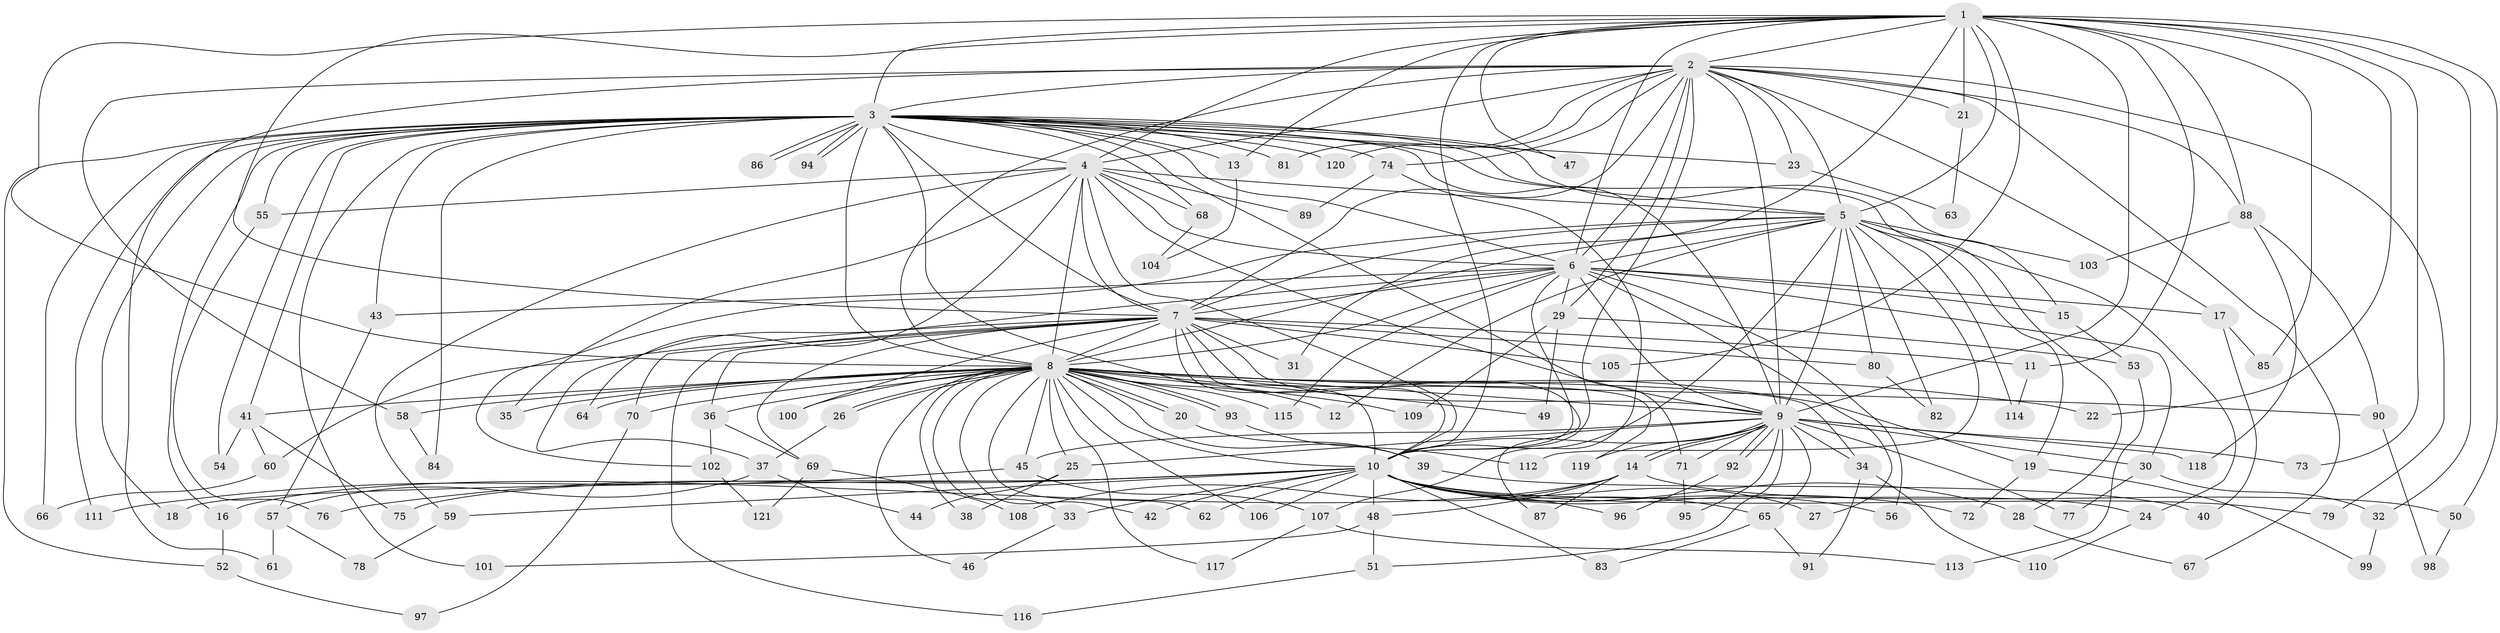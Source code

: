 // Generated by graph-tools (version 1.1) at 2025/13/03/09/25 04:13:40]
// undirected, 121 vertices, 267 edges
graph export_dot {
graph [start="1"]
  node [color=gray90,style=filled];
  1;
  2;
  3;
  4;
  5;
  6;
  7;
  8;
  9;
  10;
  11;
  12;
  13;
  14;
  15;
  16;
  17;
  18;
  19;
  20;
  21;
  22;
  23;
  24;
  25;
  26;
  27;
  28;
  29;
  30;
  31;
  32;
  33;
  34;
  35;
  36;
  37;
  38;
  39;
  40;
  41;
  42;
  43;
  44;
  45;
  46;
  47;
  48;
  49;
  50;
  51;
  52;
  53;
  54;
  55;
  56;
  57;
  58;
  59;
  60;
  61;
  62;
  63;
  64;
  65;
  66;
  67;
  68;
  69;
  70;
  71;
  72;
  73;
  74;
  75;
  76;
  77;
  78;
  79;
  80;
  81;
  82;
  83;
  84;
  85;
  86;
  87;
  88;
  89;
  90;
  91;
  92;
  93;
  94;
  95;
  96;
  97;
  98;
  99;
  100;
  101;
  102;
  103;
  104;
  105;
  106;
  107;
  108;
  109;
  110;
  111;
  112;
  113;
  114;
  115;
  116;
  117;
  118;
  119;
  120;
  121;
  1 -- 2;
  1 -- 3;
  1 -- 4;
  1 -- 5;
  1 -- 6;
  1 -- 7;
  1 -- 8;
  1 -- 9;
  1 -- 10;
  1 -- 11;
  1 -- 13;
  1 -- 21;
  1 -- 22;
  1 -- 31;
  1 -- 32;
  1 -- 47;
  1 -- 50;
  1 -- 73;
  1 -- 85;
  1 -- 88;
  1 -- 105;
  2 -- 3;
  2 -- 4;
  2 -- 5;
  2 -- 6;
  2 -- 7;
  2 -- 8;
  2 -- 9;
  2 -- 10;
  2 -- 17;
  2 -- 21;
  2 -- 23;
  2 -- 29;
  2 -- 58;
  2 -- 61;
  2 -- 67;
  2 -- 74;
  2 -- 79;
  2 -- 81;
  2 -- 88;
  2 -- 120;
  3 -- 4;
  3 -- 5;
  3 -- 6;
  3 -- 7;
  3 -- 8;
  3 -- 9;
  3 -- 10;
  3 -- 13;
  3 -- 15;
  3 -- 16;
  3 -- 18;
  3 -- 23;
  3 -- 28;
  3 -- 41;
  3 -- 43;
  3 -- 47;
  3 -- 52;
  3 -- 54;
  3 -- 55;
  3 -- 66;
  3 -- 68;
  3 -- 71;
  3 -- 74;
  3 -- 81;
  3 -- 84;
  3 -- 86;
  3 -- 86;
  3 -- 94;
  3 -- 94;
  3 -- 101;
  3 -- 111;
  3 -- 120;
  4 -- 5;
  4 -- 6;
  4 -- 7;
  4 -- 8;
  4 -- 9;
  4 -- 10;
  4 -- 35;
  4 -- 55;
  4 -- 59;
  4 -- 64;
  4 -- 68;
  4 -- 89;
  5 -- 6;
  5 -- 7;
  5 -- 8;
  5 -- 9;
  5 -- 10;
  5 -- 12;
  5 -- 19;
  5 -- 24;
  5 -- 80;
  5 -- 82;
  5 -- 102;
  5 -- 103;
  5 -- 112;
  5 -- 114;
  6 -- 7;
  6 -- 8;
  6 -- 9;
  6 -- 10;
  6 -- 15;
  6 -- 17;
  6 -- 27;
  6 -- 29;
  6 -- 30;
  6 -- 37;
  6 -- 43;
  6 -- 56;
  6 -- 115;
  7 -- 8;
  7 -- 9;
  7 -- 10;
  7 -- 11;
  7 -- 31;
  7 -- 36;
  7 -- 60;
  7 -- 69;
  7 -- 70;
  7 -- 80;
  7 -- 87;
  7 -- 100;
  7 -- 105;
  7 -- 116;
  7 -- 119;
  8 -- 9;
  8 -- 10;
  8 -- 12;
  8 -- 19;
  8 -- 20;
  8 -- 20;
  8 -- 22;
  8 -- 25;
  8 -- 26;
  8 -- 26;
  8 -- 33;
  8 -- 34;
  8 -- 35;
  8 -- 36;
  8 -- 38;
  8 -- 39;
  8 -- 41;
  8 -- 42;
  8 -- 45;
  8 -- 46;
  8 -- 49;
  8 -- 58;
  8 -- 62;
  8 -- 64;
  8 -- 70;
  8 -- 90;
  8 -- 93;
  8 -- 93;
  8 -- 100;
  8 -- 106;
  8 -- 109;
  8 -- 115;
  8 -- 117;
  9 -- 10;
  9 -- 14;
  9 -- 14;
  9 -- 25;
  9 -- 30;
  9 -- 34;
  9 -- 45;
  9 -- 51;
  9 -- 65;
  9 -- 71;
  9 -- 73;
  9 -- 77;
  9 -- 92;
  9 -- 92;
  9 -- 95;
  9 -- 118;
  9 -- 119;
  10 -- 18;
  10 -- 24;
  10 -- 27;
  10 -- 28;
  10 -- 33;
  10 -- 42;
  10 -- 48;
  10 -- 56;
  10 -- 59;
  10 -- 62;
  10 -- 65;
  10 -- 72;
  10 -- 75;
  10 -- 76;
  10 -- 79;
  10 -- 83;
  10 -- 96;
  10 -- 106;
  11 -- 114;
  13 -- 104;
  14 -- 16;
  14 -- 48;
  14 -- 50;
  14 -- 87;
  14 -- 108;
  15 -- 53;
  16 -- 52;
  17 -- 40;
  17 -- 85;
  19 -- 72;
  19 -- 99;
  20 -- 39;
  21 -- 63;
  23 -- 63;
  24 -- 110;
  25 -- 38;
  25 -- 44;
  26 -- 37;
  28 -- 67;
  29 -- 49;
  29 -- 53;
  29 -- 109;
  30 -- 32;
  30 -- 77;
  32 -- 99;
  33 -- 46;
  34 -- 91;
  34 -- 110;
  36 -- 69;
  36 -- 102;
  37 -- 44;
  37 -- 57;
  39 -- 40;
  41 -- 54;
  41 -- 60;
  41 -- 75;
  43 -- 57;
  45 -- 107;
  45 -- 111;
  48 -- 51;
  48 -- 101;
  50 -- 98;
  51 -- 116;
  52 -- 97;
  53 -- 113;
  55 -- 76;
  57 -- 61;
  57 -- 78;
  58 -- 84;
  59 -- 78;
  60 -- 66;
  65 -- 83;
  65 -- 91;
  68 -- 104;
  69 -- 108;
  69 -- 121;
  70 -- 97;
  71 -- 95;
  74 -- 89;
  74 -- 107;
  80 -- 82;
  88 -- 90;
  88 -- 103;
  88 -- 118;
  90 -- 98;
  92 -- 96;
  93 -- 112;
  102 -- 121;
  107 -- 113;
  107 -- 117;
}
